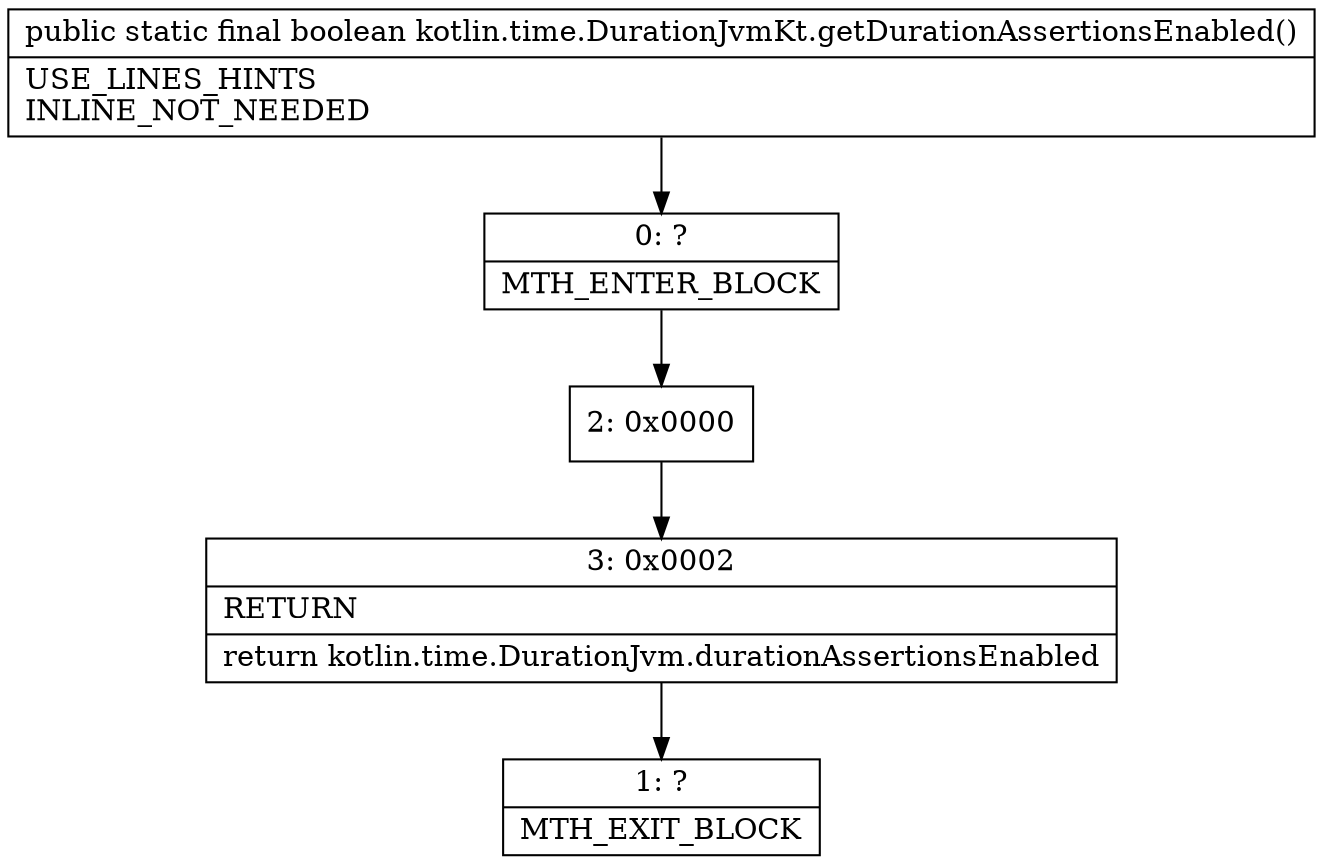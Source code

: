 digraph "CFG forkotlin.time.DurationJvmKt.getDurationAssertionsEnabled()Z" {
Node_0 [shape=record,label="{0\:\ ?|MTH_ENTER_BLOCK\l}"];
Node_2 [shape=record,label="{2\:\ 0x0000}"];
Node_3 [shape=record,label="{3\:\ 0x0002|RETURN\l|return kotlin.time.DurationJvm.durationAssertionsEnabled\l}"];
Node_1 [shape=record,label="{1\:\ ?|MTH_EXIT_BLOCK\l}"];
MethodNode[shape=record,label="{public static final boolean kotlin.time.DurationJvmKt.getDurationAssertionsEnabled()  | USE_LINES_HINTS\lINLINE_NOT_NEEDED\l}"];
MethodNode -> Node_0;Node_0 -> Node_2;
Node_2 -> Node_3;
Node_3 -> Node_1;
}

